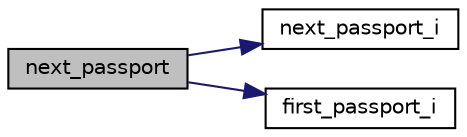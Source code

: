 digraph "next_passport"
{
  edge [fontname="Helvetica",fontsize="10",labelfontname="Helvetica",labelfontsize="10"];
  node [fontname="Helvetica",fontsize="10",shape=record];
  rankdir="LR";
  Node8 [label="next_passport",height=0.2,width=0.4,color="black", fillcolor="grey75", style="filled", fontcolor="black"];
  Node8 -> Node9 [color="midnightblue",fontsize="10",style="solid",fontname="Helvetica"];
  Node9 [label="next_passport_i",height=0.2,width=0.4,color="black", fillcolor="white", style="filled",URL="$d0/dda/number__partition_8_c.html#a9f22020a31cc9ad379f8a224896c8472"];
  Node8 -> Node10 [color="midnightblue",fontsize="10",style="solid",fontname="Helvetica"];
  Node10 [label="first_passport_i",height=0.2,width=0.4,color="black", fillcolor="white", style="filled",URL="$d0/dda/number__partition_8_c.html#a55d261ef239bdfff783bd501afa5f37f"];
}
